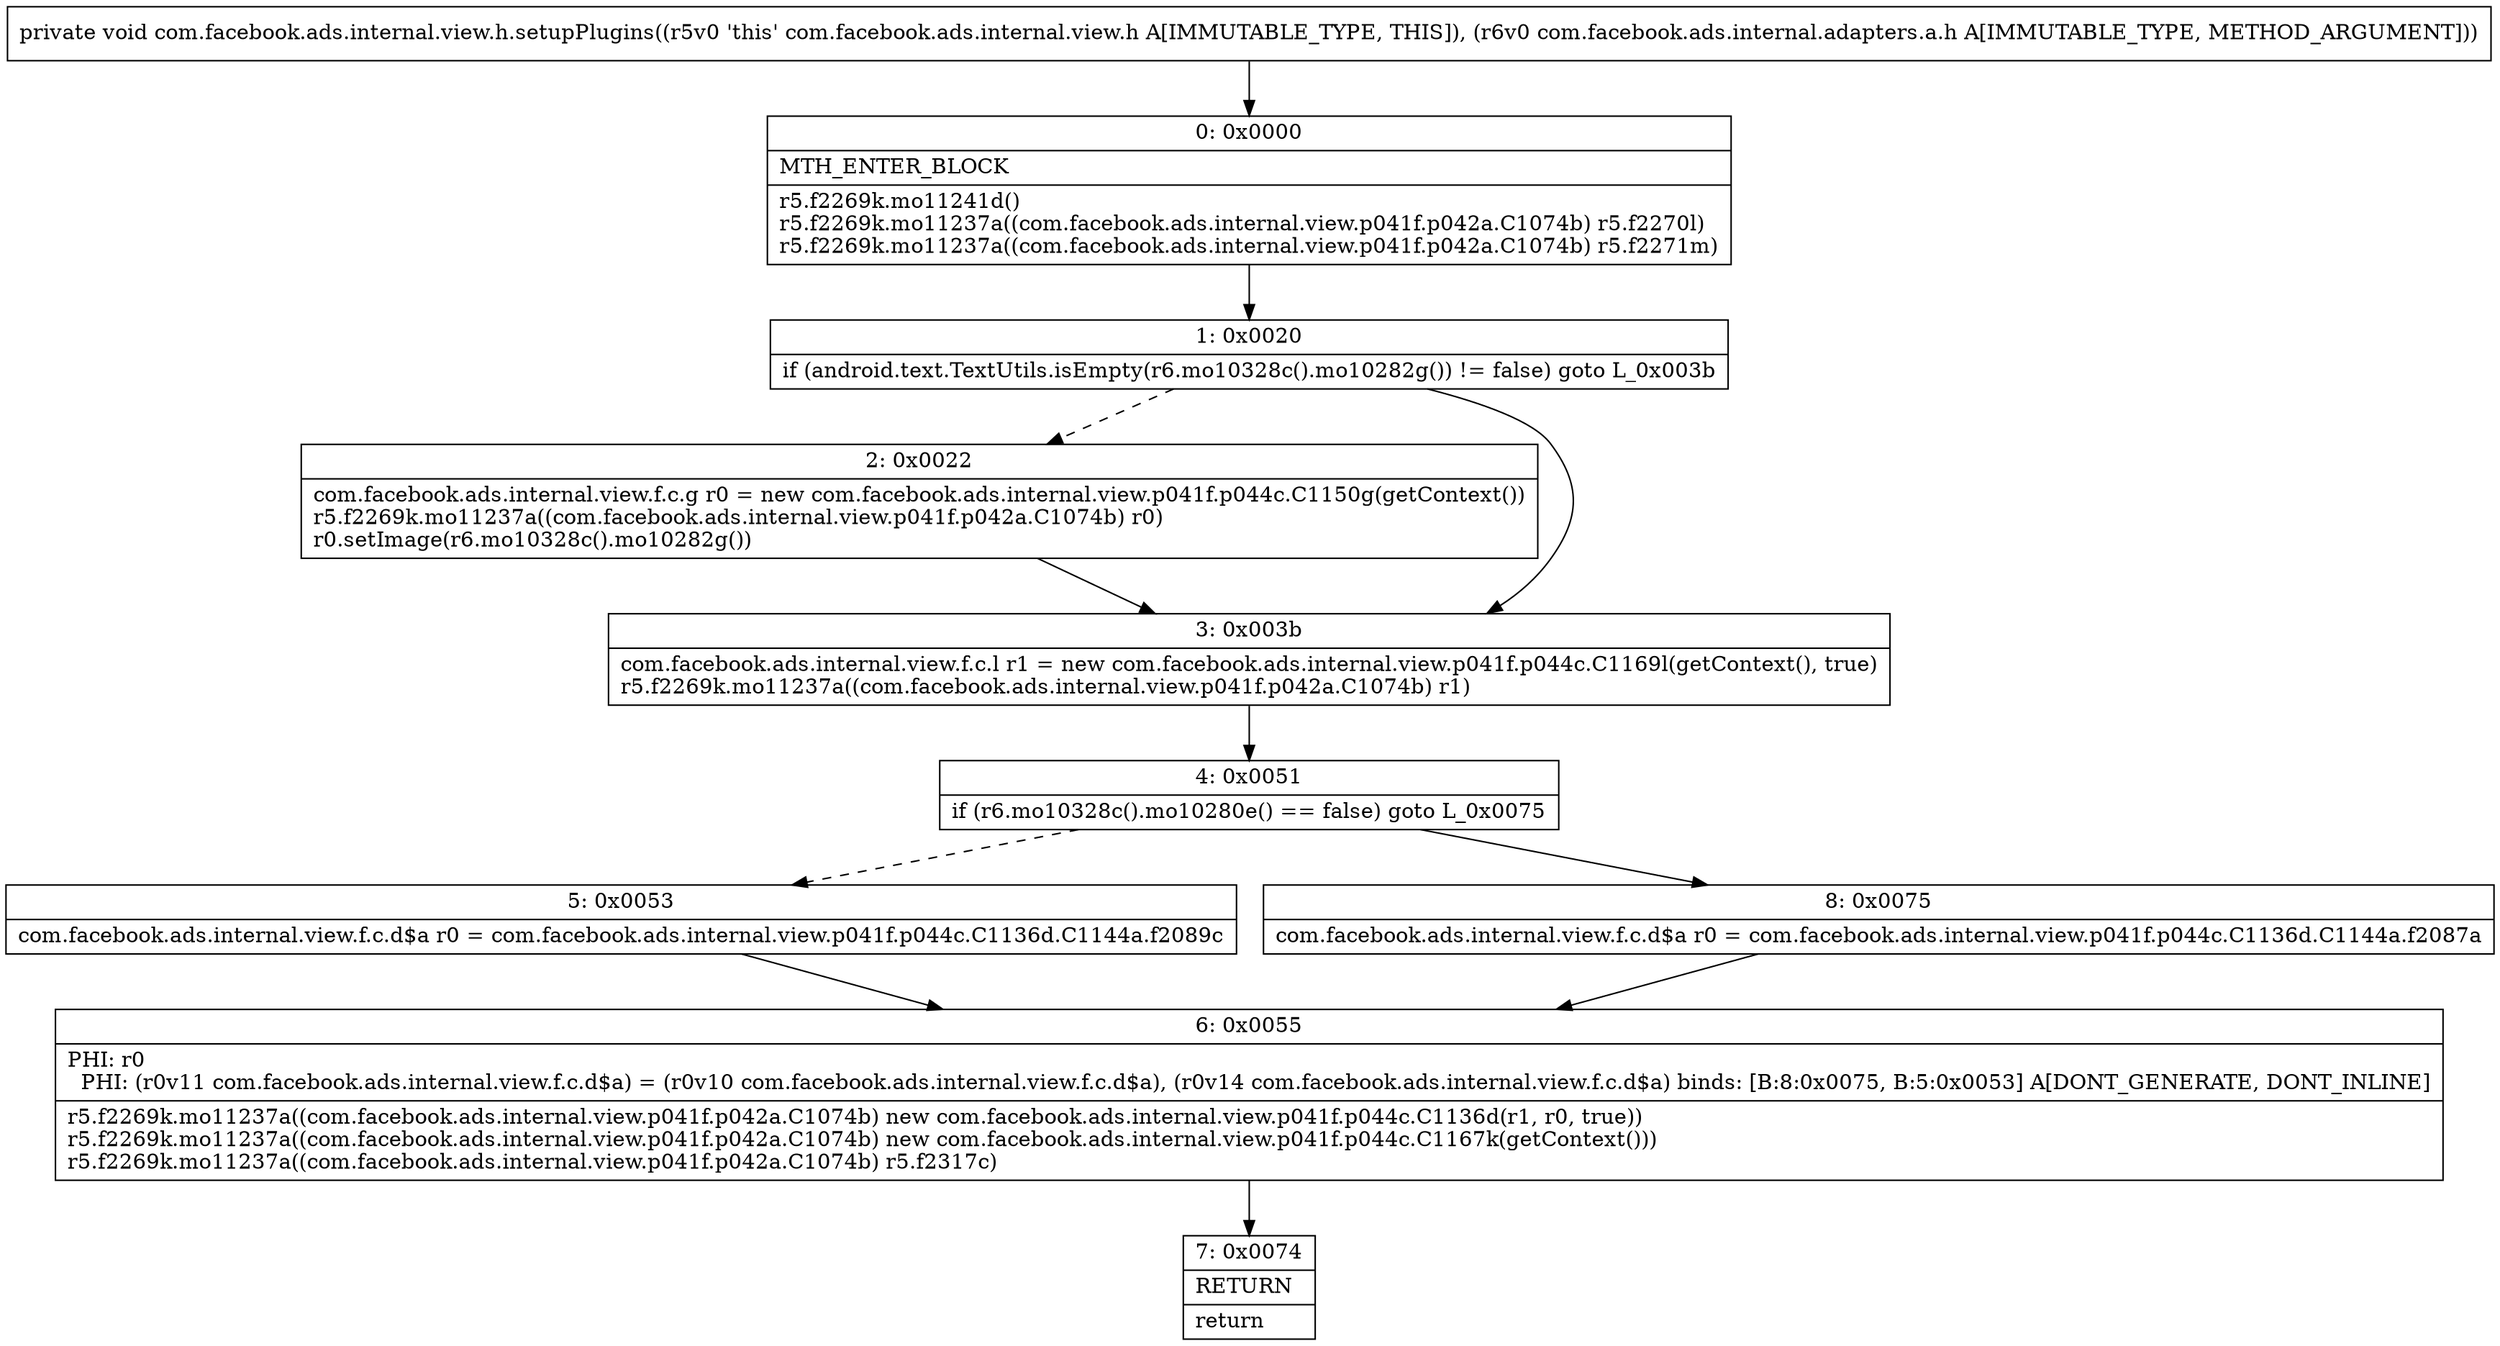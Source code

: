 digraph "CFG forcom.facebook.ads.internal.view.h.setupPlugins(Lcom\/facebook\/ads\/internal\/adapters\/a\/h;)V" {
Node_0 [shape=record,label="{0\:\ 0x0000|MTH_ENTER_BLOCK\l|r5.f2269k.mo11241d()\lr5.f2269k.mo11237a((com.facebook.ads.internal.view.p041f.p042a.C1074b) r5.f2270l)\lr5.f2269k.mo11237a((com.facebook.ads.internal.view.p041f.p042a.C1074b) r5.f2271m)\l}"];
Node_1 [shape=record,label="{1\:\ 0x0020|if (android.text.TextUtils.isEmpty(r6.mo10328c().mo10282g()) != false) goto L_0x003b\l}"];
Node_2 [shape=record,label="{2\:\ 0x0022|com.facebook.ads.internal.view.f.c.g r0 = new com.facebook.ads.internal.view.p041f.p044c.C1150g(getContext())\lr5.f2269k.mo11237a((com.facebook.ads.internal.view.p041f.p042a.C1074b) r0)\lr0.setImage(r6.mo10328c().mo10282g())\l}"];
Node_3 [shape=record,label="{3\:\ 0x003b|com.facebook.ads.internal.view.f.c.l r1 = new com.facebook.ads.internal.view.p041f.p044c.C1169l(getContext(), true)\lr5.f2269k.mo11237a((com.facebook.ads.internal.view.p041f.p042a.C1074b) r1)\l}"];
Node_4 [shape=record,label="{4\:\ 0x0051|if (r6.mo10328c().mo10280e() == false) goto L_0x0075\l}"];
Node_5 [shape=record,label="{5\:\ 0x0053|com.facebook.ads.internal.view.f.c.d$a r0 = com.facebook.ads.internal.view.p041f.p044c.C1136d.C1144a.f2089c\l}"];
Node_6 [shape=record,label="{6\:\ 0x0055|PHI: r0 \l  PHI: (r0v11 com.facebook.ads.internal.view.f.c.d$a) = (r0v10 com.facebook.ads.internal.view.f.c.d$a), (r0v14 com.facebook.ads.internal.view.f.c.d$a) binds: [B:8:0x0075, B:5:0x0053] A[DONT_GENERATE, DONT_INLINE]\l|r5.f2269k.mo11237a((com.facebook.ads.internal.view.p041f.p042a.C1074b) new com.facebook.ads.internal.view.p041f.p044c.C1136d(r1, r0, true))\lr5.f2269k.mo11237a((com.facebook.ads.internal.view.p041f.p042a.C1074b) new com.facebook.ads.internal.view.p041f.p044c.C1167k(getContext()))\lr5.f2269k.mo11237a((com.facebook.ads.internal.view.p041f.p042a.C1074b) r5.f2317c)\l}"];
Node_7 [shape=record,label="{7\:\ 0x0074|RETURN\l|return\l}"];
Node_8 [shape=record,label="{8\:\ 0x0075|com.facebook.ads.internal.view.f.c.d$a r0 = com.facebook.ads.internal.view.p041f.p044c.C1136d.C1144a.f2087a\l}"];
MethodNode[shape=record,label="{private void com.facebook.ads.internal.view.h.setupPlugins((r5v0 'this' com.facebook.ads.internal.view.h A[IMMUTABLE_TYPE, THIS]), (r6v0 com.facebook.ads.internal.adapters.a.h A[IMMUTABLE_TYPE, METHOD_ARGUMENT])) }"];
MethodNode -> Node_0;
Node_0 -> Node_1;
Node_1 -> Node_2[style=dashed];
Node_1 -> Node_3;
Node_2 -> Node_3;
Node_3 -> Node_4;
Node_4 -> Node_5[style=dashed];
Node_4 -> Node_8;
Node_5 -> Node_6;
Node_6 -> Node_7;
Node_8 -> Node_6;
}


